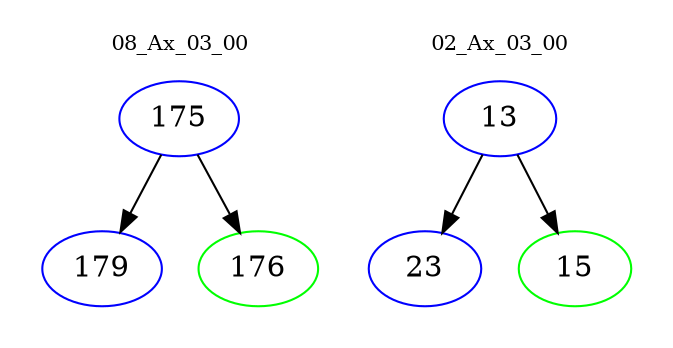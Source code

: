 digraph{
subgraph cluster_0 {
color = white
label = "08_Ax_03_00";
fontsize=10;
T0_175 [label="175", color="blue"]
T0_175 -> T0_179 [color="black"]
T0_179 [label="179", color="blue"]
T0_175 -> T0_176 [color="black"]
T0_176 [label="176", color="green"]
}
subgraph cluster_1 {
color = white
label = "02_Ax_03_00";
fontsize=10;
T1_13 [label="13", color="blue"]
T1_13 -> T1_23 [color="black"]
T1_23 [label="23", color="blue"]
T1_13 -> T1_15 [color="black"]
T1_15 [label="15", color="green"]
}
}
